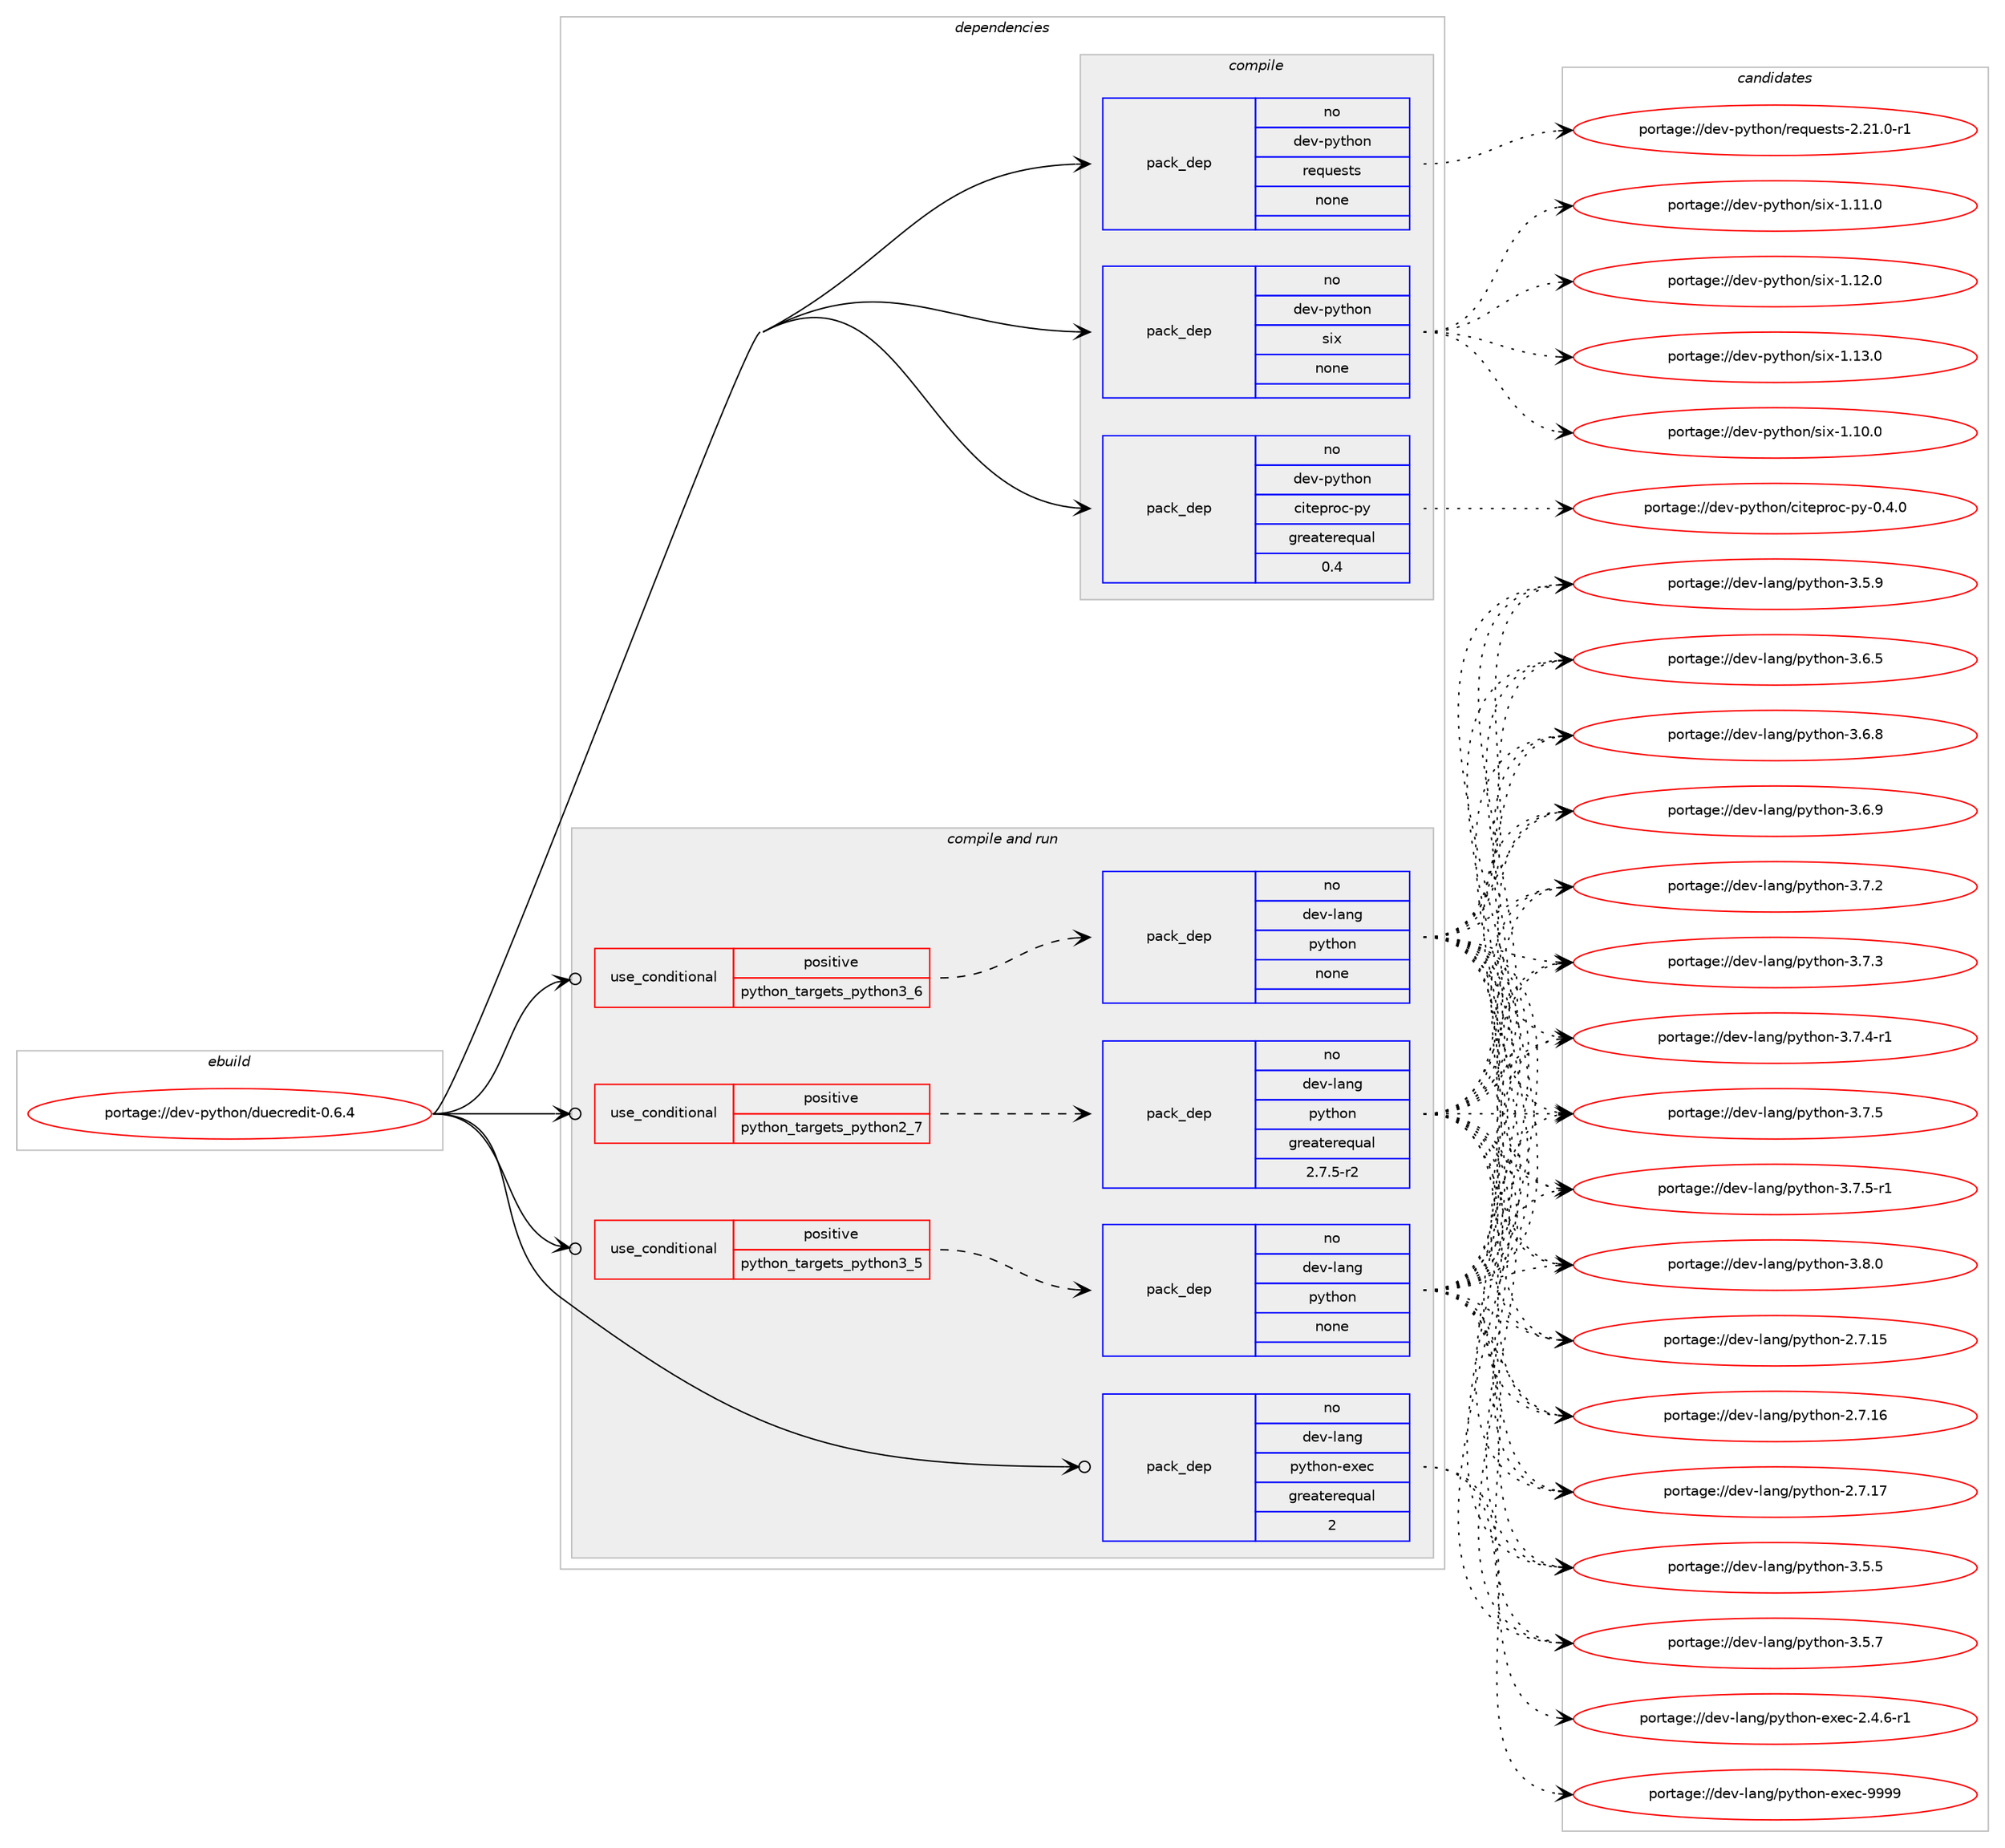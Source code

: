 digraph prolog {

# *************
# Graph options
# *************

newrank=true;
concentrate=true;
compound=true;
graph [rankdir=LR,fontname=Helvetica,fontsize=10,ranksep=1.5];#, ranksep=2.5, nodesep=0.2];
edge  [arrowhead=vee];
node  [fontname=Helvetica,fontsize=10];

# **********
# The ebuild
# **********

subgraph cluster_leftcol {
color=gray;
rank=same;
label=<<i>ebuild</i>>;
id [label="portage://dev-python/duecredit-0.6.4", color=red, width=4, href="../dev-python/duecredit-0.6.4.svg"];
}

# ****************
# The dependencies
# ****************

subgraph cluster_midcol {
color=gray;
label=<<i>dependencies</i>>;
subgraph cluster_compile {
fillcolor="#eeeeee";
style=filled;
label=<<i>compile</i>>;
subgraph pack106488 {
dependency138004 [label=<<TABLE BORDER="0" CELLBORDER="1" CELLSPACING="0" CELLPADDING="4" WIDTH="220"><TR><TD ROWSPAN="6" CELLPADDING="30">pack_dep</TD></TR><TR><TD WIDTH="110">no</TD></TR><TR><TD>dev-python</TD></TR><TR><TD>citeproc-py</TD></TR><TR><TD>greaterequal</TD></TR><TR><TD>0.4</TD></TR></TABLE>>, shape=none, color=blue];
}
id:e -> dependency138004:w [weight=20,style="solid",arrowhead="vee"];
subgraph pack106489 {
dependency138005 [label=<<TABLE BORDER="0" CELLBORDER="1" CELLSPACING="0" CELLPADDING="4" WIDTH="220"><TR><TD ROWSPAN="6" CELLPADDING="30">pack_dep</TD></TR><TR><TD WIDTH="110">no</TD></TR><TR><TD>dev-python</TD></TR><TR><TD>requests</TD></TR><TR><TD>none</TD></TR><TR><TD></TD></TR></TABLE>>, shape=none, color=blue];
}
id:e -> dependency138005:w [weight=20,style="solid",arrowhead="vee"];
subgraph pack106490 {
dependency138006 [label=<<TABLE BORDER="0" CELLBORDER="1" CELLSPACING="0" CELLPADDING="4" WIDTH="220"><TR><TD ROWSPAN="6" CELLPADDING="30">pack_dep</TD></TR><TR><TD WIDTH="110">no</TD></TR><TR><TD>dev-python</TD></TR><TR><TD>six</TD></TR><TR><TD>none</TD></TR><TR><TD></TD></TR></TABLE>>, shape=none, color=blue];
}
id:e -> dependency138006:w [weight=20,style="solid",arrowhead="vee"];
}
subgraph cluster_compileandrun {
fillcolor="#eeeeee";
style=filled;
label=<<i>compile and run</i>>;
subgraph cond28191 {
dependency138007 [label=<<TABLE BORDER="0" CELLBORDER="1" CELLSPACING="0" CELLPADDING="4"><TR><TD ROWSPAN="3" CELLPADDING="10">use_conditional</TD></TR><TR><TD>positive</TD></TR><TR><TD>python_targets_python2_7</TD></TR></TABLE>>, shape=none, color=red];
subgraph pack106491 {
dependency138008 [label=<<TABLE BORDER="0" CELLBORDER="1" CELLSPACING="0" CELLPADDING="4" WIDTH="220"><TR><TD ROWSPAN="6" CELLPADDING="30">pack_dep</TD></TR><TR><TD WIDTH="110">no</TD></TR><TR><TD>dev-lang</TD></TR><TR><TD>python</TD></TR><TR><TD>greaterequal</TD></TR><TR><TD>2.7.5-r2</TD></TR></TABLE>>, shape=none, color=blue];
}
dependency138007:e -> dependency138008:w [weight=20,style="dashed",arrowhead="vee"];
}
id:e -> dependency138007:w [weight=20,style="solid",arrowhead="odotvee"];
subgraph cond28192 {
dependency138009 [label=<<TABLE BORDER="0" CELLBORDER="1" CELLSPACING="0" CELLPADDING="4"><TR><TD ROWSPAN="3" CELLPADDING="10">use_conditional</TD></TR><TR><TD>positive</TD></TR><TR><TD>python_targets_python3_5</TD></TR></TABLE>>, shape=none, color=red];
subgraph pack106492 {
dependency138010 [label=<<TABLE BORDER="0" CELLBORDER="1" CELLSPACING="0" CELLPADDING="4" WIDTH="220"><TR><TD ROWSPAN="6" CELLPADDING="30">pack_dep</TD></TR><TR><TD WIDTH="110">no</TD></TR><TR><TD>dev-lang</TD></TR><TR><TD>python</TD></TR><TR><TD>none</TD></TR><TR><TD></TD></TR></TABLE>>, shape=none, color=blue];
}
dependency138009:e -> dependency138010:w [weight=20,style="dashed",arrowhead="vee"];
}
id:e -> dependency138009:w [weight=20,style="solid",arrowhead="odotvee"];
subgraph cond28193 {
dependency138011 [label=<<TABLE BORDER="0" CELLBORDER="1" CELLSPACING="0" CELLPADDING="4"><TR><TD ROWSPAN="3" CELLPADDING="10">use_conditional</TD></TR><TR><TD>positive</TD></TR><TR><TD>python_targets_python3_6</TD></TR></TABLE>>, shape=none, color=red];
subgraph pack106493 {
dependency138012 [label=<<TABLE BORDER="0" CELLBORDER="1" CELLSPACING="0" CELLPADDING="4" WIDTH="220"><TR><TD ROWSPAN="6" CELLPADDING="30">pack_dep</TD></TR><TR><TD WIDTH="110">no</TD></TR><TR><TD>dev-lang</TD></TR><TR><TD>python</TD></TR><TR><TD>none</TD></TR><TR><TD></TD></TR></TABLE>>, shape=none, color=blue];
}
dependency138011:e -> dependency138012:w [weight=20,style="dashed",arrowhead="vee"];
}
id:e -> dependency138011:w [weight=20,style="solid",arrowhead="odotvee"];
subgraph pack106494 {
dependency138013 [label=<<TABLE BORDER="0" CELLBORDER="1" CELLSPACING="0" CELLPADDING="4" WIDTH="220"><TR><TD ROWSPAN="6" CELLPADDING="30">pack_dep</TD></TR><TR><TD WIDTH="110">no</TD></TR><TR><TD>dev-lang</TD></TR><TR><TD>python-exec</TD></TR><TR><TD>greaterequal</TD></TR><TR><TD>2</TD></TR></TABLE>>, shape=none, color=blue];
}
id:e -> dependency138013:w [weight=20,style="solid",arrowhead="odotvee"];
}
subgraph cluster_run {
fillcolor="#eeeeee";
style=filled;
label=<<i>run</i>>;
}
}

# **************
# The candidates
# **************

subgraph cluster_choices {
rank=same;
color=gray;
label=<<i>candidates</i>>;

subgraph choice106488 {
color=black;
nodesep=1;
choiceportage1001011184511212111610411111047991051161011121141119945112121454846524648 [label="portage://dev-python/citeproc-py-0.4.0", color=red, width=4,href="../dev-python/citeproc-py-0.4.0.svg"];
dependency138004:e -> choiceportage1001011184511212111610411111047991051161011121141119945112121454846524648:w [style=dotted,weight="100"];
}
subgraph choice106489 {
color=black;
nodesep=1;
choiceportage1001011184511212111610411111047114101113117101115116115455046504946484511449 [label="portage://dev-python/requests-2.21.0-r1", color=red, width=4,href="../dev-python/requests-2.21.0-r1.svg"];
dependency138005:e -> choiceportage1001011184511212111610411111047114101113117101115116115455046504946484511449:w [style=dotted,weight="100"];
}
subgraph choice106490 {
color=black;
nodesep=1;
choiceportage100101118451121211161041111104711510512045494649484648 [label="portage://dev-python/six-1.10.0", color=red, width=4,href="../dev-python/six-1.10.0.svg"];
choiceportage100101118451121211161041111104711510512045494649494648 [label="portage://dev-python/six-1.11.0", color=red, width=4,href="../dev-python/six-1.11.0.svg"];
choiceportage100101118451121211161041111104711510512045494649504648 [label="portage://dev-python/six-1.12.0", color=red, width=4,href="../dev-python/six-1.12.0.svg"];
choiceportage100101118451121211161041111104711510512045494649514648 [label="portage://dev-python/six-1.13.0", color=red, width=4,href="../dev-python/six-1.13.0.svg"];
dependency138006:e -> choiceportage100101118451121211161041111104711510512045494649484648:w [style=dotted,weight="100"];
dependency138006:e -> choiceportage100101118451121211161041111104711510512045494649494648:w [style=dotted,weight="100"];
dependency138006:e -> choiceportage100101118451121211161041111104711510512045494649504648:w [style=dotted,weight="100"];
dependency138006:e -> choiceportage100101118451121211161041111104711510512045494649514648:w [style=dotted,weight="100"];
}
subgraph choice106491 {
color=black;
nodesep=1;
choiceportage10010111845108971101034711212111610411111045504655464953 [label="portage://dev-lang/python-2.7.15", color=red, width=4,href="../dev-lang/python-2.7.15.svg"];
choiceportage10010111845108971101034711212111610411111045504655464954 [label="portage://dev-lang/python-2.7.16", color=red, width=4,href="../dev-lang/python-2.7.16.svg"];
choiceportage10010111845108971101034711212111610411111045504655464955 [label="portage://dev-lang/python-2.7.17", color=red, width=4,href="../dev-lang/python-2.7.17.svg"];
choiceportage100101118451089711010347112121116104111110455146534653 [label="portage://dev-lang/python-3.5.5", color=red, width=4,href="../dev-lang/python-3.5.5.svg"];
choiceportage100101118451089711010347112121116104111110455146534655 [label="portage://dev-lang/python-3.5.7", color=red, width=4,href="../dev-lang/python-3.5.7.svg"];
choiceportage100101118451089711010347112121116104111110455146534657 [label="portage://dev-lang/python-3.5.9", color=red, width=4,href="../dev-lang/python-3.5.9.svg"];
choiceportage100101118451089711010347112121116104111110455146544653 [label="portage://dev-lang/python-3.6.5", color=red, width=4,href="../dev-lang/python-3.6.5.svg"];
choiceportage100101118451089711010347112121116104111110455146544656 [label="portage://dev-lang/python-3.6.8", color=red, width=4,href="../dev-lang/python-3.6.8.svg"];
choiceportage100101118451089711010347112121116104111110455146544657 [label="portage://dev-lang/python-3.6.9", color=red, width=4,href="../dev-lang/python-3.6.9.svg"];
choiceportage100101118451089711010347112121116104111110455146554650 [label="portage://dev-lang/python-3.7.2", color=red, width=4,href="../dev-lang/python-3.7.2.svg"];
choiceportage100101118451089711010347112121116104111110455146554651 [label="portage://dev-lang/python-3.7.3", color=red, width=4,href="../dev-lang/python-3.7.3.svg"];
choiceportage1001011184510897110103471121211161041111104551465546524511449 [label="portage://dev-lang/python-3.7.4-r1", color=red, width=4,href="../dev-lang/python-3.7.4-r1.svg"];
choiceportage100101118451089711010347112121116104111110455146554653 [label="portage://dev-lang/python-3.7.5", color=red, width=4,href="../dev-lang/python-3.7.5.svg"];
choiceportage1001011184510897110103471121211161041111104551465546534511449 [label="portage://dev-lang/python-3.7.5-r1", color=red, width=4,href="../dev-lang/python-3.7.5-r1.svg"];
choiceportage100101118451089711010347112121116104111110455146564648 [label="portage://dev-lang/python-3.8.0", color=red, width=4,href="../dev-lang/python-3.8.0.svg"];
dependency138008:e -> choiceportage10010111845108971101034711212111610411111045504655464953:w [style=dotted,weight="100"];
dependency138008:e -> choiceportage10010111845108971101034711212111610411111045504655464954:w [style=dotted,weight="100"];
dependency138008:e -> choiceportage10010111845108971101034711212111610411111045504655464955:w [style=dotted,weight="100"];
dependency138008:e -> choiceportage100101118451089711010347112121116104111110455146534653:w [style=dotted,weight="100"];
dependency138008:e -> choiceportage100101118451089711010347112121116104111110455146534655:w [style=dotted,weight="100"];
dependency138008:e -> choiceportage100101118451089711010347112121116104111110455146534657:w [style=dotted,weight="100"];
dependency138008:e -> choiceportage100101118451089711010347112121116104111110455146544653:w [style=dotted,weight="100"];
dependency138008:e -> choiceportage100101118451089711010347112121116104111110455146544656:w [style=dotted,weight="100"];
dependency138008:e -> choiceportage100101118451089711010347112121116104111110455146544657:w [style=dotted,weight="100"];
dependency138008:e -> choiceportage100101118451089711010347112121116104111110455146554650:w [style=dotted,weight="100"];
dependency138008:e -> choiceportage100101118451089711010347112121116104111110455146554651:w [style=dotted,weight="100"];
dependency138008:e -> choiceportage1001011184510897110103471121211161041111104551465546524511449:w [style=dotted,weight="100"];
dependency138008:e -> choiceportage100101118451089711010347112121116104111110455146554653:w [style=dotted,weight="100"];
dependency138008:e -> choiceportage1001011184510897110103471121211161041111104551465546534511449:w [style=dotted,weight="100"];
dependency138008:e -> choiceportage100101118451089711010347112121116104111110455146564648:w [style=dotted,weight="100"];
}
subgraph choice106492 {
color=black;
nodesep=1;
choiceportage10010111845108971101034711212111610411111045504655464953 [label="portage://dev-lang/python-2.7.15", color=red, width=4,href="../dev-lang/python-2.7.15.svg"];
choiceportage10010111845108971101034711212111610411111045504655464954 [label="portage://dev-lang/python-2.7.16", color=red, width=4,href="../dev-lang/python-2.7.16.svg"];
choiceportage10010111845108971101034711212111610411111045504655464955 [label="portage://dev-lang/python-2.7.17", color=red, width=4,href="../dev-lang/python-2.7.17.svg"];
choiceportage100101118451089711010347112121116104111110455146534653 [label="portage://dev-lang/python-3.5.5", color=red, width=4,href="../dev-lang/python-3.5.5.svg"];
choiceportage100101118451089711010347112121116104111110455146534655 [label="portage://dev-lang/python-3.5.7", color=red, width=4,href="../dev-lang/python-3.5.7.svg"];
choiceportage100101118451089711010347112121116104111110455146534657 [label="portage://dev-lang/python-3.5.9", color=red, width=4,href="../dev-lang/python-3.5.9.svg"];
choiceportage100101118451089711010347112121116104111110455146544653 [label="portage://dev-lang/python-3.6.5", color=red, width=4,href="../dev-lang/python-3.6.5.svg"];
choiceportage100101118451089711010347112121116104111110455146544656 [label="portage://dev-lang/python-3.6.8", color=red, width=4,href="../dev-lang/python-3.6.8.svg"];
choiceportage100101118451089711010347112121116104111110455146544657 [label="portage://dev-lang/python-3.6.9", color=red, width=4,href="../dev-lang/python-3.6.9.svg"];
choiceportage100101118451089711010347112121116104111110455146554650 [label="portage://dev-lang/python-3.7.2", color=red, width=4,href="../dev-lang/python-3.7.2.svg"];
choiceportage100101118451089711010347112121116104111110455146554651 [label="portage://dev-lang/python-3.7.3", color=red, width=4,href="../dev-lang/python-3.7.3.svg"];
choiceportage1001011184510897110103471121211161041111104551465546524511449 [label="portage://dev-lang/python-3.7.4-r1", color=red, width=4,href="../dev-lang/python-3.7.4-r1.svg"];
choiceportage100101118451089711010347112121116104111110455146554653 [label="portage://dev-lang/python-3.7.5", color=red, width=4,href="../dev-lang/python-3.7.5.svg"];
choiceportage1001011184510897110103471121211161041111104551465546534511449 [label="portage://dev-lang/python-3.7.5-r1", color=red, width=4,href="../dev-lang/python-3.7.5-r1.svg"];
choiceportage100101118451089711010347112121116104111110455146564648 [label="portage://dev-lang/python-3.8.0", color=red, width=4,href="../dev-lang/python-3.8.0.svg"];
dependency138010:e -> choiceportage10010111845108971101034711212111610411111045504655464953:w [style=dotted,weight="100"];
dependency138010:e -> choiceportage10010111845108971101034711212111610411111045504655464954:w [style=dotted,weight="100"];
dependency138010:e -> choiceportage10010111845108971101034711212111610411111045504655464955:w [style=dotted,weight="100"];
dependency138010:e -> choiceportage100101118451089711010347112121116104111110455146534653:w [style=dotted,weight="100"];
dependency138010:e -> choiceportage100101118451089711010347112121116104111110455146534655:w [style=dotted,weight="100"];
dependency138010:e -> choiceportage100101118451089711010347112121116104111110455146534657:w [style=dotted,weight="100"];
dependency138010:e -> choiceportage100101118451089711010347112121116104111110455146544653:w [style=dotted,weight="100"];
dependency138010:e -> choiceportage100101118451089711010347112121116104111110455146544656:w [style=dotted,weight="100"];
dependency138010:e -> choiceportage100101118451089711010347112121116104111110455146544657:w [style=dotted,weight="100"];
dependency138010:e -> choiceportage100101118451089711010347112121116104111110455146554650:w [style=dotted,weight="100"];
dependency138010:e -> choiceportage100101118451089711010347112121116104111110455146554651:w [style=dotted,weight="100"];
dependency138010:e -> choiceportage1001011184510897110103471121211161041111104551465546524511449:w [style=dotted,weight="100"];
dependency138010:e -> choiceportage100101118451089711010347112121116104111110455146554653:w [style=dotted,weight="100"];
dependency138010:e -> choiceportage1001011184510897110103471121211161041111104551465546534511449:w [style=dotted,weight="100"];
dependency138010:e -> choiceportage100101118451089711010347112121116104111110455146564648:w [style=dotted,weight="100"];
}
subgraph choice106493 {
color=black;
nodesep=1;
choiceportage10010111845108971101034711212111610411111045504655464953 [label="portage://dev-lang/python-2.7.15", color=red, width=4,href="../dev-lang/python-2.7.15.svg"];
choiceportage10010111845108971101034711212111610411111045504655464954 [label="portage://dev-lang/python-2.7.16", color=red, width=4,href="../dev-lang/python-2.7.16.svg"];
choiceportage10010111845108971101034711212111610411111045504655464955 [label="portage://dev-lang/python-2.7.17", color=red, width=4,href="../dev-lang/python-2.7.17.svg"];
choiceportage100101118451089711010347112121116104111110455146534653 [label="portage://dev-lang/python-3.5.5", color=red, width=4,href="../dev-lang/python-3.5.5.svg"];
choiceportage100101118451089711010347112121116104111110455146534655 [label="portage://dev-lang/python-3.5.7", color=red, width=4,href="../dev-lang/python-3.5.7.svg"];
choiceportage100101118451089711010347112121116104111110455146534657 [label="portage://dev-lang/python-3.5.9", color=red, width=4,href="../dev-lang/python-3.5.9.svg"];
choiceportage100101118451089711010347112121116104111110455146544653 [label="portage://dev-lang/python-3.6.5", color=red, width=4,href="../dev-lang/python-3.6.5.svg"];
choiceportage100101118451089711010347112121116104111110455146544656 [label="portage://dev-lang/python-3.6.8", color=red, width=4,href="../dev-lang/python-3.6.8.svg"];
choiceportage100101118451089711010347112121116104111110455146544657 [label="portage://dev-lang/python-3.6.9", color=red, width=4,href="../dev-lang/python-3.6.9.svg"];
choiceportage100101118451089711010347112121116104111110455146554650 [label="portage://dev-lang/python-3.7.2", color=red, width=4,href="../dev-lang/python-3.7.2.svg"];
choiceportage100101118451089711010347112121116104111110455146554651 [label="portage://dev-lang/python-3.7.3", color=red, width=4,href="../dev-lang/python-3.7.3.svg"];
choiceportage1001011184510897110103471121211161041111104551465546524511449 [label="portage://dev-lang/python-3.7.4-r1", color=red, width=4,href="../dev-lang/python-3.7.4-r1.svg"];
choiceportage100101118451089711010347112121116104111110455146554653 [label="portage://dev-lang/python-3.7.5", color=red, width=4,href="../dev-lang/python-3.7.5.svg"];
choiceportage1001011184510897110103471121211161041111104551465546534511449 [label="portage://dev-lang/python-3.7.5-r1", color=red, width=4,href="../dev-lang/python-3.7.5-r1.svg"];
choiceportage100101118451089711010347112121116104111110455146564648 [label="portage://dev-lang/python-3.8.0", color=red, width=4,href="../dev-lang/python-3.8.0.svg"];
dependency138012:e -> choiceportage10010111845108971101034711212111610411111045504655464953:w [style=dotted,weight="100"];
dependency138012:e -> choiceportage10010111845108971101034711212111610411111045504655464954:w [style=dotted,weight="100"];
dependency138012:e -> choiceportage10010111845108971101034711212111610411111045504655464955:w [style=dotted,weight="100"];
dependency138012:e -> choiceportage100101118451089711010347112121116104111110455146534653:w [style=dotted,weight="100"];
dependency138012:e -> choiceportage100101118451089711010347112121116104111110455146534655:w [style=dotted,weight="100"];
dependency138012:e -> choiceportage100101118451089711010347112121116104111110455146534657:w [style=dotted,weight="100"];
dependency138012:e -> choiceportage100101118451089711010347112121116104111110455146544653:w [style=dotted,weight="100"];
dependency138012:e -> choiceportage100101118451089711010347112121116104111110455146544656:w [style=dotted,weight="100"];
dependency138012:e -> choiceportage100101118451089711010347112121116104111110455146544657:w [style=dotted,weight="100"];
dependency138012:e -> choiceportage100101118451089711010347112121116104111110455146554650:w [style=dotted,weight="100"];
dependency138012:e -> choiceportage100101118451089711010347112121116104111110455146554651:w [style=dotted,weight="100"];
dependency138012:e -> choiceportage1001011184510897110103471121211161041111104551465546524511449:w [style=dotted,weight="100"];
dependency138012:e -> choiceportage100101118451089711010347112121116104111110455146554653:w [style=dotted,weight="100"];
dependency138012:e -> choiceportage1001011184510897110103471121211161041111104551465546534511449:w [style=dotted,weight="100"];
dependency138012:e -> choiceportage100101118451089711010347112121116104111110455146564648:w [style=dotted,weight="100"];
}
subgraph choice106494 {
color=black;
nodesep=1;
choiceportage10010111845108971101034711212111610411111045101120101994550465246544511449 [label="portage://dev-lang/python-exec-2.4.6-r1", color=red, width=4,href="../dev-lang/python-exec-2.4.6-r1.svg"];
choiceportage10010111845108971101034711212111610411111045101120101994557575757 [label="portage://dev-lang/python-exec-9999", color=red, width=4,href="../dev-lang/python-exec-9999.svg"];
dependency138013:e -> choiceportage10010111845108971101034711212111610411111045101120101994550465246544511449:w [style=dotted,weight="100"];
dependency138013:e -> choiceportage10010111845108971101034711212111610411111045101120101994557575757:w [style=dotted,weight="100"];
}
}

}
